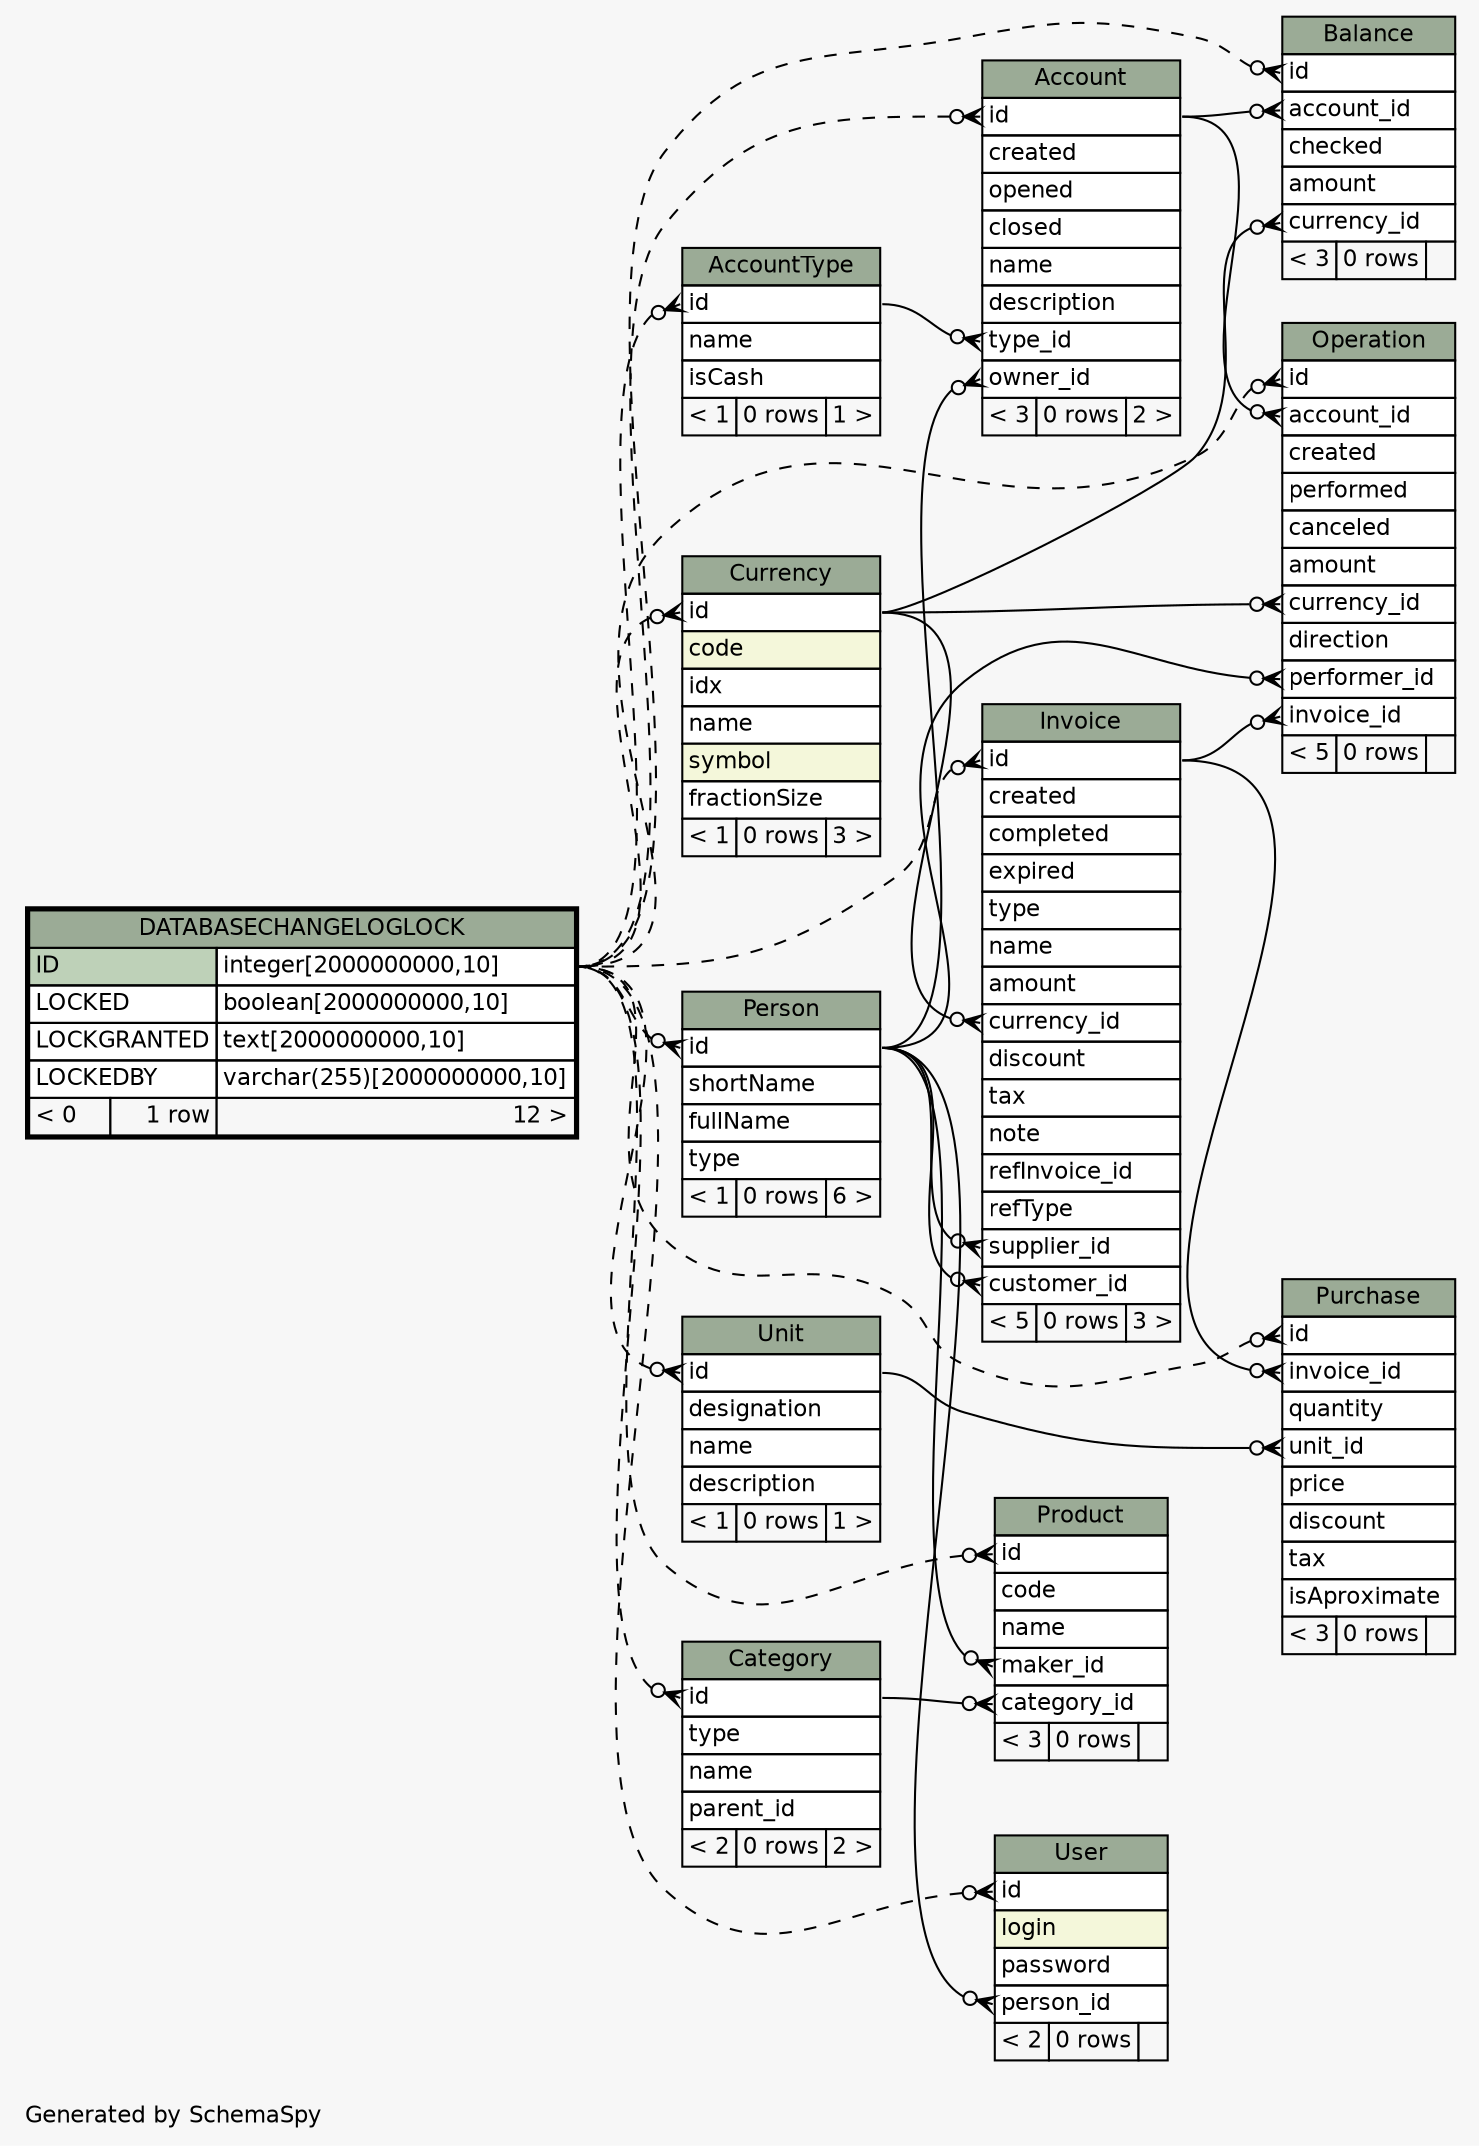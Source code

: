 // dot 2.38.0 on Linux 4.2.6-300.fc23.x86_64
// SchemaSpy rev 590
digraph "impliedTwoDegreesRelationshipsDiagram" {
  graph [
    rankdir="RL"
    bgcolor="#f7f7f7"
    label="\nGenerated by SchemaSpy"
    labeljust="l"
    nodesep="0.18"
    ranksep="0.46"
    fontname="Helvetica"
    fontsize="11"
  ];
  node [
    fontname="Helvetica"
    fontsize="11"
    shape="plaintext"
  ];
  edge [
    arrowsize="0.8"
  ];
  "Account":"id":w -> "DATABASECHANGELOGLOCK":"ID.type":e [arrowhead=none dir=back arrowtail=crowodot style=dashed];
  "Account":"owner_id":w -> "Person":"id":e [arrowhead=none dir=back arrowtail=crowodot];
  "Account":"type_id":w -> "AccountType":"id":e [arrowhead=none dir=back arrowtail=crowodot];
  "AccountType":"id":w -> "DATABASECHANGELOGLOCK":"ID.type":e [arrowhead=none dir=back arrowtail=crowodot style=dashed];
  "Balance":"account_id":w -> "Account":"id":e [arrowhead=none dir=back arrowtail=crowodot];
  "Balance":"currency_id":w -> "Currency":"id":e [arrowhead=none dir=back arrowtail=crowodot];
  "Balance":"id":w -> "DATABASECHANGELOGLOCK":"ID.type":e [arrowhead=none dir=back arrowtail=crowodot style=dashed];
  "Category":"id":w -> "DATABASECHANGELOGLOCK":"ID.type":e [arrowhead=none dir=back arrowtail=crowodot style=dashed];
  "Currency":"id":w -> "DATABASECHANGELOGLOCK":"ID.type":e [arrowhead=none dir=back arrowtail=crowodot style=dashed];
  "Invoice":"currency_id":w -> "Currency":"id":e [arrowhead=none dir=back arrowtail=crowodot];
  "Invoice":"customer_id":w -> "Person":"id":e [arrowhead=none dir=back arrowtail=crowodot];
  "Invoice":"id":w -> "DATABASECHANGELOGLOCK":"ID.type":e [arrowhead=none dir=back arrowtail=crowodot style=dashed];
  "Invoice":"supplier_id":w -> "Person":"id":e [arrowhead=none dir=back arrowtail=crowodot];
  "Operation":"account_id":w -> "Account":"id":e [arrowhead=none dir=back arrowtail=crowodot];
  "Operation":"currency_id":w -> "Currency":"id":e [arrowhead=none dir=back arrowtail=crowodot];
  "Operation":"id":w -> "DATABASECHANGELOGLOCK":"ID.type":e [arrowhead=none dir=back arrowtail=crowodot style=dashed];
  "Operation":"invoice_id":w -> "Invoice":"id":e [arrowhead=none dir=back arrowtail=crowodot];
  "Operation":"performer_id":w -> "Person":"id":e [arrowhead=none dir=back arrowtail=crowodot];
  "Person":"id":w -> "DATABASECHANGELOGLOCK":"ID.type":e [arrowhead=none dir=back arrowtail=crowodot style=dashed];
  "Product":"category_id":w -> "Category":"id":e [arrowhead=none dir=back arrowtail=crowodot];
  "Product":"id":w -> "DATABASECHANGELOGLOCK":"ID.type":e [arrowhead=none dir=back arrowtail=crowodot style=dashed];
  "Product":"maker_id":w -> "Person":"id":e [arrowhead=none dir=back arrowtail=crowodot];
  "Purchase":"id":w -> "DATABASECHANGELOGLOCK":"ID.type":e [arrowhead=none dir=back arrowtail=crowodot style=dashed];
  "Purchase":"invoice_id":w -> "Invoice":"id":e [arrowhead=none dir=back arrowtail=crowodot];
  "Purchase":"unit_id":w -> "Unit":"id":e [arrowhead=none dir=back arrowtail=crowodot];
  "Unit":"id":w -> "DATABASECHANGELOGLOCK":"ID.type":e [arrowhead=none dir=back arrowtail=crowodot style=dashed];
  "User":"id":w -> "DATABASECHANGELOGLOCK":"ID.type":e [arrowhead=none dir=back arrowtail=crowodot style=dashed];
  "User":"person_id":w -> "Person":"id":e [arrowhead=none dir=back arrowtail=crowodot];
  "Account" [
    label=<
    <TABLE BORDER="0" CELLBORDER="1" CELLSPACING="0" BGCOLOR="#ffffff">
      <TR><TD COLSPAN="3" BGCOLOR="#9bab96" ALIGN="CENTER">Account</TD></TR>
      <TR><TD PORT="id" COLSPAN="3" ALIGN="LEFT">id</TD></TR>
      <TR><TD PORT="created" COLSPAN="3" ALIGN="LEFT">created</TD></TR>
      <TR><TD PORT="opened" COLSPAN="3" ALIGN="LEFT">opened</TD></TR>
      <TR><TD PORT="closed" COLSPAN="3" ALIGN="LEFT">closed</TD></TR>
      <TR><TD PORT="name" COLSPAN="3" ALIGN="LEFT">name</TD></TR>
      <TR><TD PORT="description" COLSPAN="3" ALIGN="LEFT">description</TD></TR>
      <TR><TD PORT="type_id" COLSPAN="3" ALIGN="LEFT">type_id</TD></TR>
      <TR><TD PORT="owner_id" COLSPAN="3" ALIGN="LEFT">owner_id</TD></TR>
      <TR><TD ALIGN="LEFT" BGCOLOR="#f7f7f7">&lt; 3</TD><TD ALIGN="RIGHT" BGCOLOR="#f7f7f7">0 rows</TD><TD ALIGN="RIGHT" BGCOLOR="#f7f7f7">2 &gt;</TD></TR>
    </TABLE>>
    URL="Account.html"
    tooltip="Account"
  ];
  "AccountType" [
    label=<
    <TABLE BORDER="0" CELLBORDER="1" CELLSPACING="0" BGCOLOR="#ffffff">
      <TR><TD COLSPAN="3" BGCOLOR="#9bab96" ALIGN="CENTER">AccountType</TD></TR>
      <TR><TD PORT="id" COLSPAN="3" ALIGN="LEFT">id</TD></TR>
      <TR><TD PORT="name" COLSPAN="3" ALIGN="LEFT">name</TD></TR>
      <TR><TD PORT="isCash" COLSPAN="3" ALIGN="LEFT">isCash</TD></TR>
      <TR><TD ALIGN="LEFT" BGCOLOR="#f7f7f7">&lt; 1</TD><TD ALIGN="RIGHT" BGCOLOR="#f7f7f7">0 rows</TD><TD ALIGN="RIGHT" BGCOLOR="#f7f7f7">1 &gt;</TD></TR>
    </TABLE>>
    URL="AccountType.html"
    tooltip="AccountType"
  ];
  "Balance" [
    label=<
    <TABLE BORDER="0" CELLBORDER="1" CELLSPACING="0" BGCOLOR="#ffffff">
      <TR><TD COLSPAN="3" BGCOLOR="#9bab96" ALIGN="CENTER">Balance</TD></TR>
      <TR><TD PORT="id" COLSPAN="3" ALIGN="LEFT">id</TD></TR>
      <TR><TD PORT="account_id" COLSPAN="3" ALIGN="LEFT">account_id</TD></TR>
      <TR><TD PORT="checked" COLSPAN="3" ALIGN="LEFT">checked</TD></TR>
      <TR><TD PORT="amount" COLSPAN="3" ALIGN="LEFT">amount</TD></TR>
      <TR><TD PORT="currency_id" COLSPAN="3" ALIGN="LEFT">currency_id</TD></TR>
      <TR><TD ALIGN="LEFT" BGCOLOR="#f7f7f7">&lt; 3</TD><TD ALIGN="RIGHT" BGCOLOR="#f7f7f7">0 rows</TD><TD ALIGN="RIGHT" BGCOLOR="#f7f7f7">  </TD></TR>
    </TABLE>>
    URL="Balance.html"
    tooltip="Balance"
  ];
  "Category" [
    label=<
    <TABLE BORDER="0" CELLBORDER="1" CELLSPACING="0" BGCOLOR="#ffffff">
      <TR><TD COLSPAN="3" BGCOLOR="#9bab96" ALIGN="CENTER">Category</TD></TR>
      <TR><TD PORT="id" COLSPAN="3" ALIGN="LEFT">id</TD></TR>
      <TR><TD PORT="type" COLSPAN="3" ALIGN="LEFT">type</TD></TR>
      <TR><TD PORT="name" COLSPAN="3" ALIGN="LEFT">name</TD></TR>
      <TR><TD PORT="parent_id" COLSPAN="3" ALIGN="LEFT">parent_id</TD></TR>
      <TR><TD ALIGN="LEFT" BGCOLOR="#f7f7f7">&lt; 2</TD><TD ALIGN="RIGHT" BGCOLOR="#f7f7f7">0 rows</TD><TD ALIGN="RIGHT" BGCOLOR="#f7f7f7">2 &gt;</TD></TR>
    </TABLE>>
    URL="Category.html"
    tooltip="Category"
  ];
  "Currency" [
    label=<
    <TABLE BORDER="0" CELLBORDER="1" CELLSPACING="0" BGCOLOR="#ffffff">
      <TR><TD COLSPAN="3" BGCOLOR="#9bab96" ALIGN="CENTER">Currency</TD></TR>
      <TR><TD PORT="id" COLSPAN="3" ALIGN="LEFT">id</TD></TR>
      <TR><TD PORT="code" COLSPAN="3" BGCOLOR="#f4f7da" ALIGN="LEFT">code</TD></TR>
      <TR><TD PORT="idx" COLSPAN="3" ALIGN="LEFT">idx</TD></TR>
      <TR><TD PORT="name" COLSPAN="3" ALIGN="LEFT">name</TD></TR>
      <TR><TD PORT="symbol" COLSPAN="3" BGCOLOR="#f4f7da" ALIGN="LEFT">symbol</TD></TR>
      <TR><TD PORT="fractionSize" COLSPAN="3" ALIGN="LEFT">fractionSize</TD></TR>
      <TR><TD ALIGN="LEFT" BGCOLOR="#f7f7f7">&lt; 1</TD><TD ALIGN="RIGHT" BGCOLOR="#f7f7f7">0 rows</TD><TD ALIGN="RIGHT" BGCOLOR="#f7f7f7">3 &gt;</TD></TR>
    </TABLE>>
    URL="Currency.html"
    tooltip="Currency"
  ];
  "DATABASECHANGELOGLOCK" [
    label=<
    <TABLE BORDER="2" CELLBORDER="1" CELLSPACING="0" BGCOLOR="#ffffff">
      <TR><TD COLSPAN="3" BGCOLOR="#9bab96" ALIGN="CENTER">DATABASECHANGELOGLOCK</TD></TR>
      <TR><TD PORT="ID" COLSPAN="2" BGCOLOR="#bed1b8" ALIGN="LEFT">ID</TD><TD PORT="ID.type" ALIGN="LEFT">integer[2000000000,10]</TD></TR>
      <TR><TD PORT="LOCKED" COLSPAN="2" ALIGN="LEFT">LOCKED</TD><TD PORT="LOCKED.type" ALIGN="LEFT">boolean[2000000000,10]</TD></TR>
      <TR><TD PORT="LOCKGRANTED" COLSPAN="2" ALIGN="LEFT">LOCKGRANTED</TD><TD PORT="LOCKGRANTED.type" ALIGN="LEFT">text[2000000000,10]</TD></TR>
      <TR><TD PORT="LOCKEDBY" COLSPAN="2" ALIGN="LEFT">LOCKEDBY</TD><TD PORT="LOCKEDBY.type" ALIGN="LEFT">varchar(255)[2000000000,10]</TD></TR>
      <TR><TD ALIGN="LEFT" BGCOLOR="#f7f7f7">&lt; 0</TD><TD ALIGN="RIGHT" BGCOLOR="#f7f7f7">1 row</TD><TD ALIGN="RIGHT" BGCOLOR="#f7f7f7">12 &gt;</TD></TR>
    </TABLE>>
    URL="DATABASECHANGELOGLOCK.html"
    tooltip="DATABASECHANGELOGLOCK"
  ];
  "Invoice" [
    label=<
    <TABLE BORDER="0" CELLBORDER="1" CELLSPACING="0" BGCOLOR="#ffffff">
      <TR><TD COLSPAN="3" BGCOLOR="#9bab96" ALIGN="CENTER">Invoice</TD></TR>
      <TR><TD PORT="id" COLSPAN="3" ALIGN="LEFT">id</TD></TR>
      <TR><TD PORT="created" COLSPAN="3" ALIGN="LEFT">created</TD></TR>
      <TR><TD PORT="completed" COLSPAN="3" ALIGN="LEFT">completed</TD></TR>
      <TR><TD PORT="expired" COLSPAN="3" ALIGN="LEFT">expired</TD></TR>
      <TR><TD PORT="type" COLSPAN="3" ALIGN="LEFT">type</TD></TR>
      <TR><TD PORT="name" COLSPAN="3" ALIGN="LEFT">name</TD></TR>
      <TR><TD PORT="amount" COLSPAN="3" ALIGN="LEFT">amount</TD></TR>
      <TR><TD PORT="currency_id" COLSPAN="3" ALIGN="LEFT">currency_id</TD></TR>
      <TR><TD PORT="discount" COLSPAN="3" ALIGN="LEFT">discount</TD></TR>
      <TR><TD PORT="tax" COLSPAN="3" ALIGN="LEFT">tax</TD></TR>
      <TR><TD PORT="note" COLSPAN="3" ALIGN="LEFT">note</TD></TR>
      <TR><TD PORT="refInvoice_id" COLSPAN="3" ALIGN="LEFT">refInvoice_id</TD></TR>
      <TR><TD PORT="refType" COLSPAN="3" ALIGN="LEFT">refType</TD></TR>
      <TR><TD PORT="supplier_id" COLSPAN="3" ALIGN="LEFT">supplier_id</TD></TR>
      <TR><TD PORT="customer_id" COLSPAN="3" ALIGN="LEFT">customer_id</TD></TR>
      <TR><TD ALIGN="LEFT" BGCOLOR="#f7f7f7">&lt; 5</TD><TD ALIGN="RIGHT" BGCOLOR="#f7f7f7">0 rows</TD><TD ALIGN="RIGHT" BGCOLOR="#f7f7f7">3 &gt;</TD></TR>
    </TABLE>>
    URL="Invoice.html"
    tooltip="Invoice"
  ];
  "Operation" [
    label=<
    <TABLE BORDER="0" CELLBORDER="1" CELLSPACING="0" BGCOLOR="#ffffff">
      <TR><TD COLSPAN="3" BGCOLOR="#9bab96" ALIGN="CENTER">Operation</TD></TR>
      <TR><TD PORT="id" COLSPAN="3" ALIGN="LEFT">id</TD></TR>
      <TR><TD PORT="account_id" COLSPAN="3" ALIGN="LEFT">account_id</TD></TR>
      <TR><TD PORT="created" COLSPAN="3" ALIGN="LEFT">created</TD></TR>
      <TR><TD PORT="performed" COLSPAN="3" ALIGN="LEFT">performed</TD></TR>
      <TR><TD PORT="canceled" COLSPAN="3" ALIGN="LEFT">canceled</TD></TR>
      <TR><TD PORT="amount" COLSPAN="3" ALIGN="LEFT">amount</TD></TR>
      <TR><TD PORT="currency_id" COLSPAN="3" ALIGN="LEFT">currency_id</TD></TR>
      <TR><TD PORT="direction" COLSPAN="3" ALIGN="LEFT">direction</TD></TR>
      <TR><TD PORT="performer_id" COLSPAN="3" ALIGN="LEFT">performer_id</TD></TR>
      <TR><TD PORT="invoice_id" COLSPAN="3" ALIGN="LEFT">invoice_id</TD></TR>
      <TR><TD ALIGN="LEFT" BGCOLOR="#f7f7f7">&lt; 5</TD><TD ALIGN="RIGHT" BGCOLOR="#f7f7f7">0 rows</TD><TD ALIGN="RIGHT" BGCOLOR="#f7f7f7">  </TD></TR>
    </TABLE>>
    URL="Operation.html"
    tooltip="Operation"
  ];
  "Person" [
    label=<
    <TABLE BORDER="0" CELLBORDER="1" CELLSPACING="0" BGCOLOR="#ffffff">
      <TR><TD COLSPAN="3" BGCOLOR="#9bab96" ALIGN="CENTER">Person</TD></TR>
      <TR><TD PORT="id" COLSPAN="3" ALIGN="LEFT">id</TD></TR>
      <TR><TD PORT="shortName" COLSPAN="3" ALIGN="LEFT">shortName</TD></TR>
      <TR><TD PORT="fullName" COLSPAN="3" ALIGN="LEFT">fullName</TD></TR>
      <TR><TD PORT="type" COLSPAN="3" ALIGN="LEFT">type</TD></TR>
      <TR><TD ALIGN="LEFT" BGCOLOR="#f7f7f7">&lt; 1</TD><TD ALIGN="RIGHT" BGCOLOR="#f7f7f7">0 rows</TD><TD ALIGN="RIGHT" BGCOLOR="#f7f7f7">6 &gt;</TD></TR>
    </TABLE>>
    URL="Person.html"
    tooltip="Person"
  ];
  "Product" [
    label=<
    <TABLE BORDER="0" CELLBORDER="1" CELLSPACING="0" BGCOLOR="#ffffff">
      <TR><TD COLSPAN="3" BGCOLOR="#9bab96" ALIGN="CENTER">Product</TD></TR>
      <TR><TD PORT="id" COLSPAN="3" ALIGN="LEFT">id</TD></TR>
      <TR><TD PORT="code" COLSPAN="3" ALIGN="LEFT">code</TD></TR>
      <TR><TD PORT="name" COLSPAN="3" ALIGN="LEFT">name</TD></TR>
      <TR><TD PORT="maker_id" COLSPAN="3" ALIGN="LEFT">maker_id</TD></TR>
      <TR><TD PORT="category_id" COLSPAN="3" ALIGN="LEFT">category_id</TD></TR>
      <TR><TD ALIGN="LEFT" BGCOLOR="#f7f7f7">&lt; 3</TD><TD ALIGN="RIGHT" BGCOLOR="#f7f7f7">0 rows</TD><TD ALIGN="RIGHT" BGCOLOR="#f7f7f7">  </TD></TR>
    </TABLE>>
    URL="Product.html"
    tooltip="Product"
  ];
  "Purchase" [
    label=<
    <TABLE BORDER="0" CELLBORDER="1" CELLSPACING="0" BGCOLOR="#ffffff">
      <TR><TD COLSPAN="3" BGCOLOR="#9bab96" ALIGN="CENTER">Purchase</TD></TR>
      <TR><TD PORT="id" COLSPAN="3" ALIGN="LEFT">id</TD></TR>
      <TR><TD PORT="invoice_id" COLSPAN="3" ALIGN="LEFT">invoice_id</TD></TR>
      <TR><TD PORT="quantity" COLSPAN="3" ALIGN="LEFT">quantity</TD></TR>
      <TR><TD PORT="unit_id" COLSPAN="3" ALIGN="LEFT">unit_id</TD></TR>
      <TR><TD PORT="price" COLSPAN="3" ALIGN="LEFT">price</TD></TR>
      <TR><TD PORT="discount" COLSPAN="3" ALIGN="LEFT">discount</TD></TR>
      <TR><TD PORT="tax" COLSPAN="3" ALIGN="LEFT">tax</TD></TR>
      <TR><TD PORT="isAproximate" COLSPAN="3" ALIGN="LEFT">isAproximate</TD></TR>
      <TR><TD ALIGN="LEFT" BGCOLOR="#f7f7f7">&lt; 3</TD><TD ALIGN="RIGHT" BGCOLOR="#f7f7f7">0 rows</TD><TD ALIGN="RIGHT" BGCOLOR="#f7f7f7">  </TD></TR>
    </TABLE>>
    URL="Purchase.html"
    tooltip="Purchase"
  ];
  "Unit" [
    label=<
    <TABLE BORDER="0" CELLBORDER="1" CELLSPACING="0" BGCOLOR="#ffffff">
      <TR><TD COLSPAN="3" BGCOLOR="#9bab96" ALIGN="CENTER">Unit</TD></TR>
      <TR><TD PORT="id" COLSPAN="3" ALIGN="LEFT">id</TD></TR>
      <TR><TD PORT="designation" COLSPAN="3" ALIGN="LEFT">designation</TD></TR>
      <TR><TD PORT="name" COLSPAN="3" ALIGN="LEFT">name</TD></TR>
      <TR><TD PORT="description" COLSPAN="3" ALIGN="LEFT">description</TD></TR>
      <TR><TD ALIGN="LEFT" BGCOLOR="#f7f7f7">&lt; 1</TD><TD ALIGN="RIGHT" BGCOLOR="#f7f7f7">0 rows</TD><TD ALIGN="RIGHT" BGCOLOR="#f7f7f7">1 &gt;</TD></TR>
    </TABLE>>
    URL="Unit.html"
    tooltip="Unit"
  ];
  "User" [
    label=<
    <TABLE BORDER="0" CELLBORDER="1" CELLSPACING="0" BGCOLOR="#ffffff">
      <TR><TD COLSPAN="3" BGCOLOR="#9bab96" ALIGN="CENTER">User</TD></TR>
      <TR><TD PORT="id" COLSPAN="3" ALIGN="LEFT">id</TD></TR>
      <TR><TD PORT="login" COLSPAN="3" BGCOLOR="#f4f7da" ALIGN="LEFT">login</TD></TR>
      <TR><TD PORT="password" COLSPAN="3" ALIGN="LEFT">password</TD></TR>
      <TR><TD PORT="person_id" COLSPAN="3" ALIGN="LEFT">person_id</TD></TR>
      <TR><TD ALIGN="LEFT" BGCOLOR="#f7f7f7">&lt; 2</TD><TD ALIGN="RIGHT" BGCOLOR="#f7f7f7">0 rows</TD><TD ALIGN="RIGHT" BGCOLOR="#f7f7f7">  </TD></TR>
    </TABLE>>
    URL="User.html"
    tooltip="User"
  ];
}
